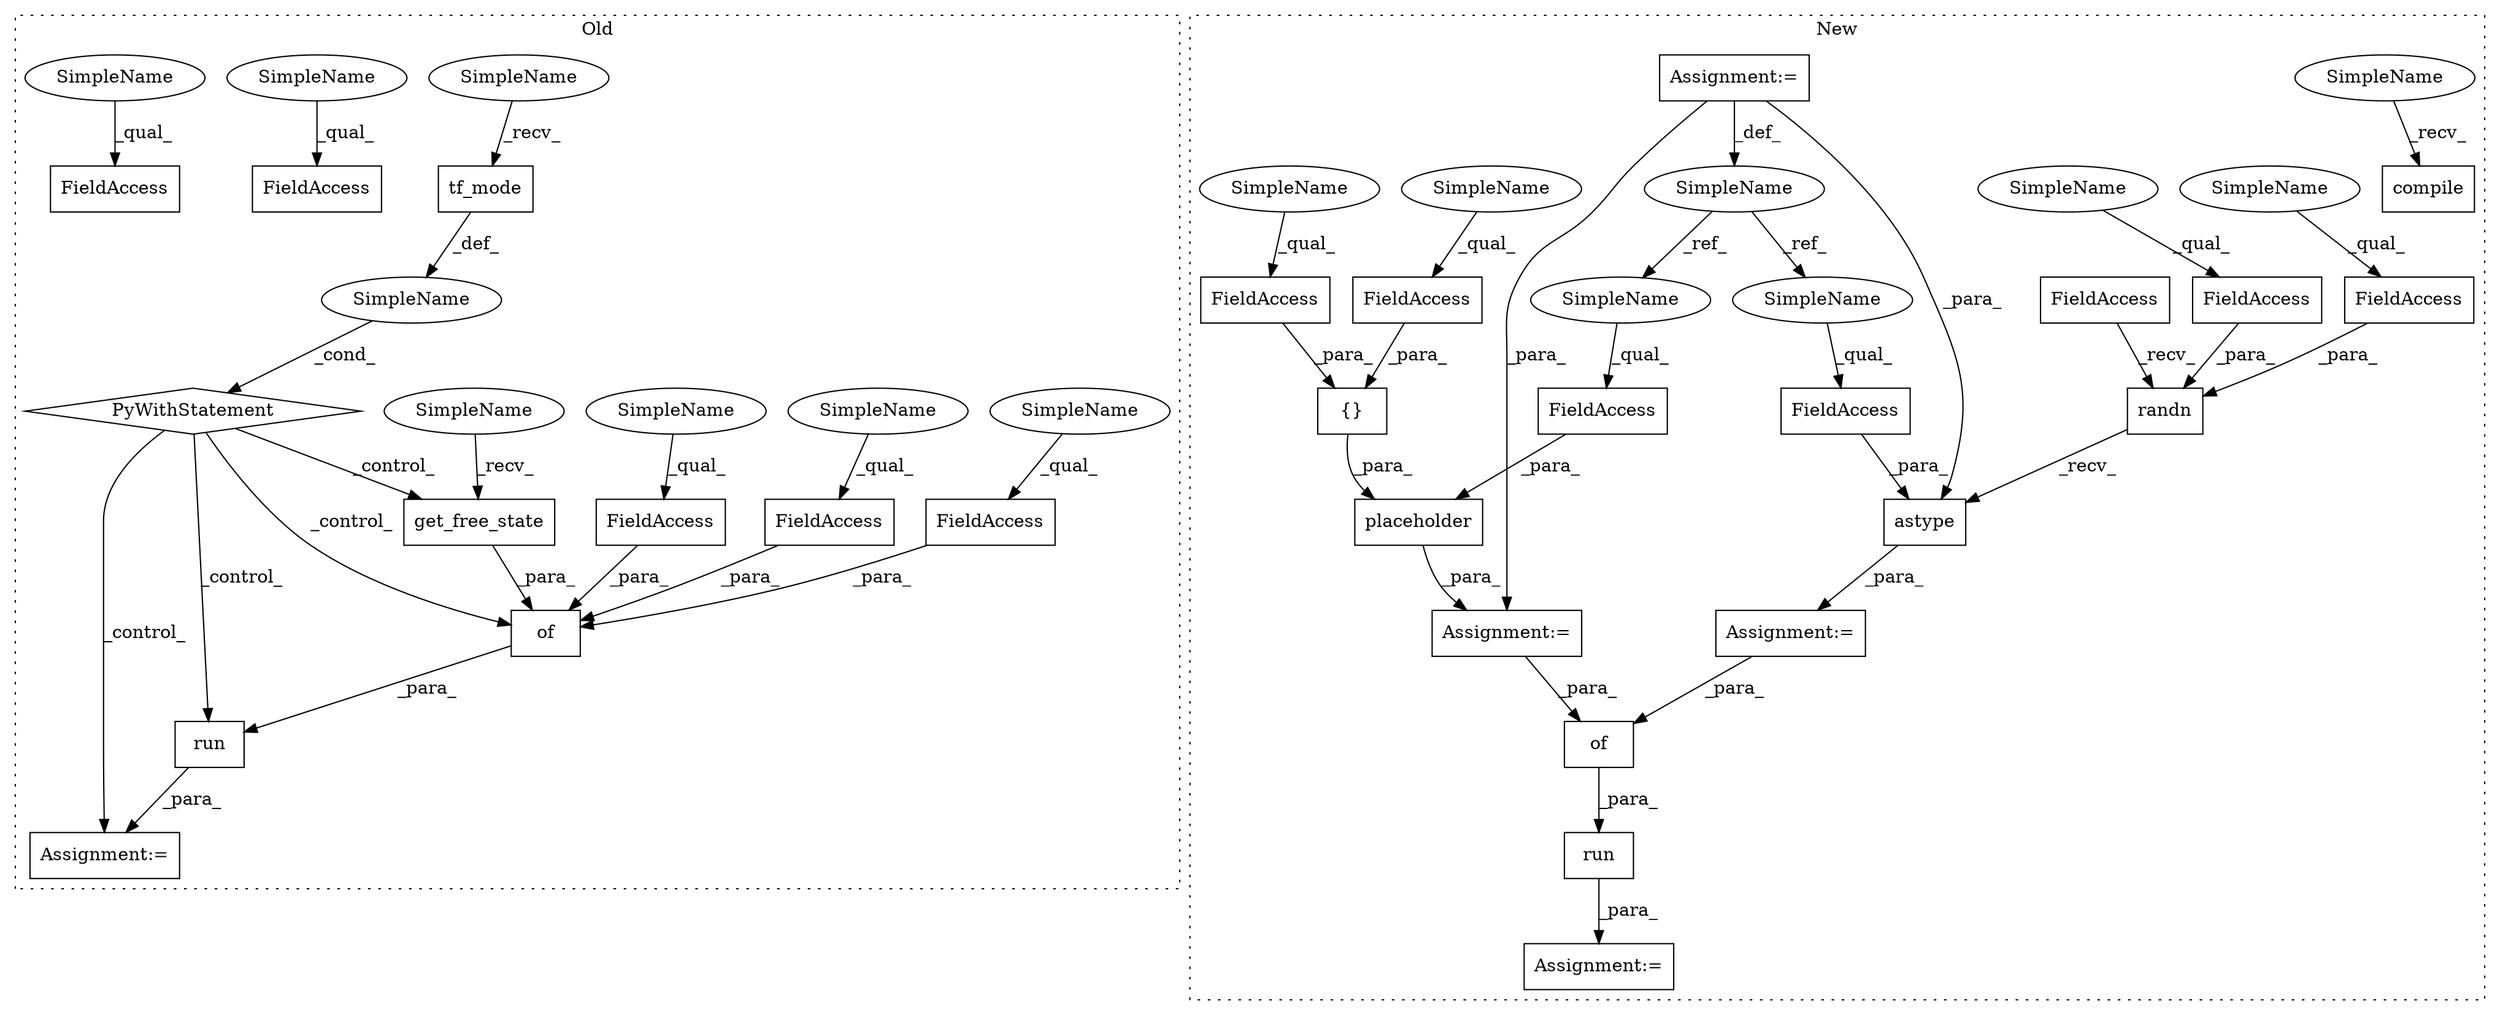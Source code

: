 digraph G {
subgraph cluster0 {
1 [label="tf_mode" a="32" s="2482" l="9" shape="box"];
3 [label="get_free_state" a="32" s="2544" l="16" shape="box"];
4 [label="SimpleName" a="42" s="" l="" shape="ellipse"];
5 [label="PyWithStatement" a="104" s="2469,2491" l="10,2" shape="diamond"];
7 [label="of" a="32" s="2531,2579" l="3,1" shape="box"];
9 [label="run" a="32" s="2512,2580" l="4,1" shape="box"];
17 [label="FieldAccess" a="22" s="2561" l="6" shape="box"];
19 [label="FieldAccess" a="22" s="2448" l="9" shape="box"];
22 [label="FieldAccess" a="22" s="2568" l="11" shape="box"];
23 [label="FieldAccess" a="22" s="2519" l="6" shape="box"];
24 [label="FieldAccess" a="22" s="2534" l="6" shape="box"];
25 [label="Assignment:=" a="7" s="2506" l="1" shape="box"];
32 [label="SimpleName" a="42" s="2541" l="2" shape="ellipse"];
33 [label="SimpleName" a="42" s="2479" l="2" shape="ellipse"];
36 [label="SimpleName" a="42" s="2448" l="4" shape="ellipse"];
37 [label="SimpleName" a="42" s="2534" l="4" shape="ellipse"];
38 [label="SimpleName" a="42" s="2519" l="4" shape="ellipse"];
39 [label="SimpleName" a="42" s="2568" l="4" shape="ellipse"];
40 [label="SimpleName" a="42" s="2561" l="4" shape="ellipse"];
label = "Old";
style="dotted";
}
subgraph cluster1 {
2 [label="compile" a="32" s="3217" l="9" shape="box"];
6 [label="of" a="32" s="3257,3268" l="3,1" shape="box"];
8 [label="run" a="32" s="3243,3269" l="4,1" shape="box"];
10 [label="placeholder" a="32" s="2882,2944" l="12,1" shape="box"];
11 [label="Assignment:=" a="7" s="2870" l="1" shape="box"];
12 [label="{}" a="4" s="2921,2943" l="1,1" shape="box"];
13 [label="FieldAccess" a="22" s="2894" l="17" shape="box"];
14 [label="SimpleName" a="42" s="2646" l="8" shape="ellipse"];
15 [label="FieldAccess" a="22" s="3009" l="17" shape="box"];
16 [label="FieldAccess" a="22" s="2922" l="6" shape="box"];
18 [label="FieldAccess" a="22" s="2929" l="14" shape="box"];
20 [label="FieldAccess" a="22" s="2979" l="6" shape="box"];
21 [label="FieldAccess" a="22" s="2986" l="14" shape="box"];
26 [label="Assignment:=" a="7" s="2646" l="8" shape="box"];
27 [label="Assignment:=" a="7" s="2959" l="1" shape="box"];
28 [label="Assignment:=" a="7" s="3237" l="1" shape="box"];
29 [label="astype" a="32" s="3002,3026" l="7,1" shape="box"];
30 [label="randn" a="32" s="2973,3000" l="6,1" shape="box"];
31 [label="FieldAccess" a="22" s="2960" l="12" shape="box"];
34 [label="SimpleName" a="42" s="3009" l="8" shape="ellipse"];
35 [label="SimpleName" a="42" s="2894" l="8" shape="ellipse"];
41 [label="SimpleName" a="42" s="3214" l="2" shape="ellipse"];
42 [label="SimpleName" a="42" s="2986" l="4" shape="ellipse"];
43 [label="SimpleName" a="42" s="2922" l="4" shape="ellipse"];
44 [label="SimpleName" a="42" s="2979" l="4" shape="ellipse"];
45 [label="SimpleName" a="42" s="2929" l="4" shape="ellipse"];
label = "New";
style="dotted";
}
1 -> 4 [label="_def_"];
3 -> 7 [label="_para_"];
4 -> 5 [label="_cond_"];
5 -> 3 [label="_control_"];
5 -> 25 [label="_control_"];
5 -> 7 [label="_control_"];
5 -> 9 [label="_control_"];
6 -> 8 [label="_para_"];
7 -> 9 [label="_para_"];
8 -> 28 [label="_para_"];
9 -> 25 [label="_para_"];
10 -> 11 [label="_para_"];
11 -> 6 [label="_para_"];
12 -> 10 [label="_para_"];
13 -> 10 [label="_para_"];
14 -> 35 [label="_ref_"];
14 -> 34 [label="_ref_"];
15 -> 29 [label="_para_"];
16 -> 12 [label="_para_"];
17 -> 7 [label="_para_"];
18 -> 12 [label="_para_"];
20 -> 30 [label="_para_"];
21 -> 30 [label="_para_"];
22 -> 7 [label="_para_"];
24 -> 7 [label="_para_"];
26 -> 29 [label="_para_"];
26 -> 11 [label="_para_"];
26 -> 14 [label="_def_"];
27 -> 6 [label="_para_"];
29 -> 27 [label="_para_"];
30 -> 29 [label="_recv_"];
31 -> 30 [label="_recv_"];
32 -> 3 [label="_recv_"];
33 -> 1 [label="_recv_"];
34 -> 15 [label="_qual_"];
35 -> 13 [label="_qual_"];
36 -> 19 [label="_qual_"];
37 -> 24 [label="_qual_"];
38 -> 23 [label="_qual_"];
39 -> 22 [label="_qual_"];
40 -> 17 [label="_qual_"];
41 -> 2 [label="_recv_"];
42 -> 21 [label="_qual_"];
43 -> 16 [label="_qual_"];
44 -> 20 [label="_qual_"];
45 -> 18 [label="_qual_"];
}